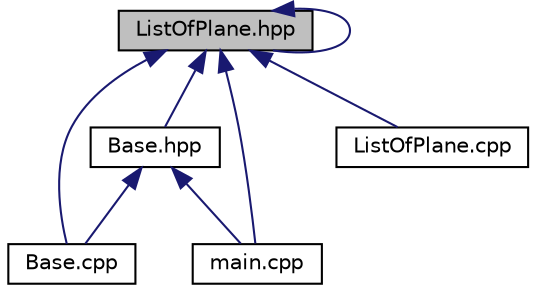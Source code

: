 digraph "ListOfPlane.hpp"
{
  edge [fontname="Helvetica",fontsize="10",labelfontname="Helvetica",labelfontsize="10"];
  node [fontname="Helvetica",fontsize="10",shape=record];
  Node1 [label="ListOfPlane.hpp",height=0.2,width=0.4,color="black", fillcolor="grey75", style="filled", fontcolor="black"];
  Node1 -> Node2 [dir="back",color="midnightblue",fontsize="10",style="solid"];
  Node2 [label="Base.cpp",height=0.2,width=0.4,color="black", fillcolor="white", style="filled",URL="$_base_8cpp.html"];
  Node1 -> Node1 [dir="back",color="midnightblue",fontsize="10",style="solid"];
  Node1 -> Node3 [dir="back",color="midnightblue",fontsize="10",style="solid"];
  Node3 [label="Base.hpp",height=0.2,width=0.4,color="black", fillcolor="white", style="filled",URL="$_base_8hpp.html"];
  Node3 -> Node2 [dir="back",color="midnightblue",fontsize="10",style="solid"];
  Node3 -> Node4 [dir="back",color="midnightblue",fontsize="10",style="solid"];
  Node4 [label="main.cpp",height=0.2,width=0.4,color="black", fillcolor="white", style="filled",URL="$main_8cpp.html"];
  Node1 -> Node5 [dir="back",color="midnightblue",fontsize="10",style="solid"];
  Node5 [label="ListOfPlane.cpp",height=0.2,width=0.4,color="black", fillcolor="white", style="filled",URL="$_list_of_plane_8cpp.html"];
  Node1 -> Node4 [dir="back",color="midnightblue",fontsize="10",style="solid"];
}
